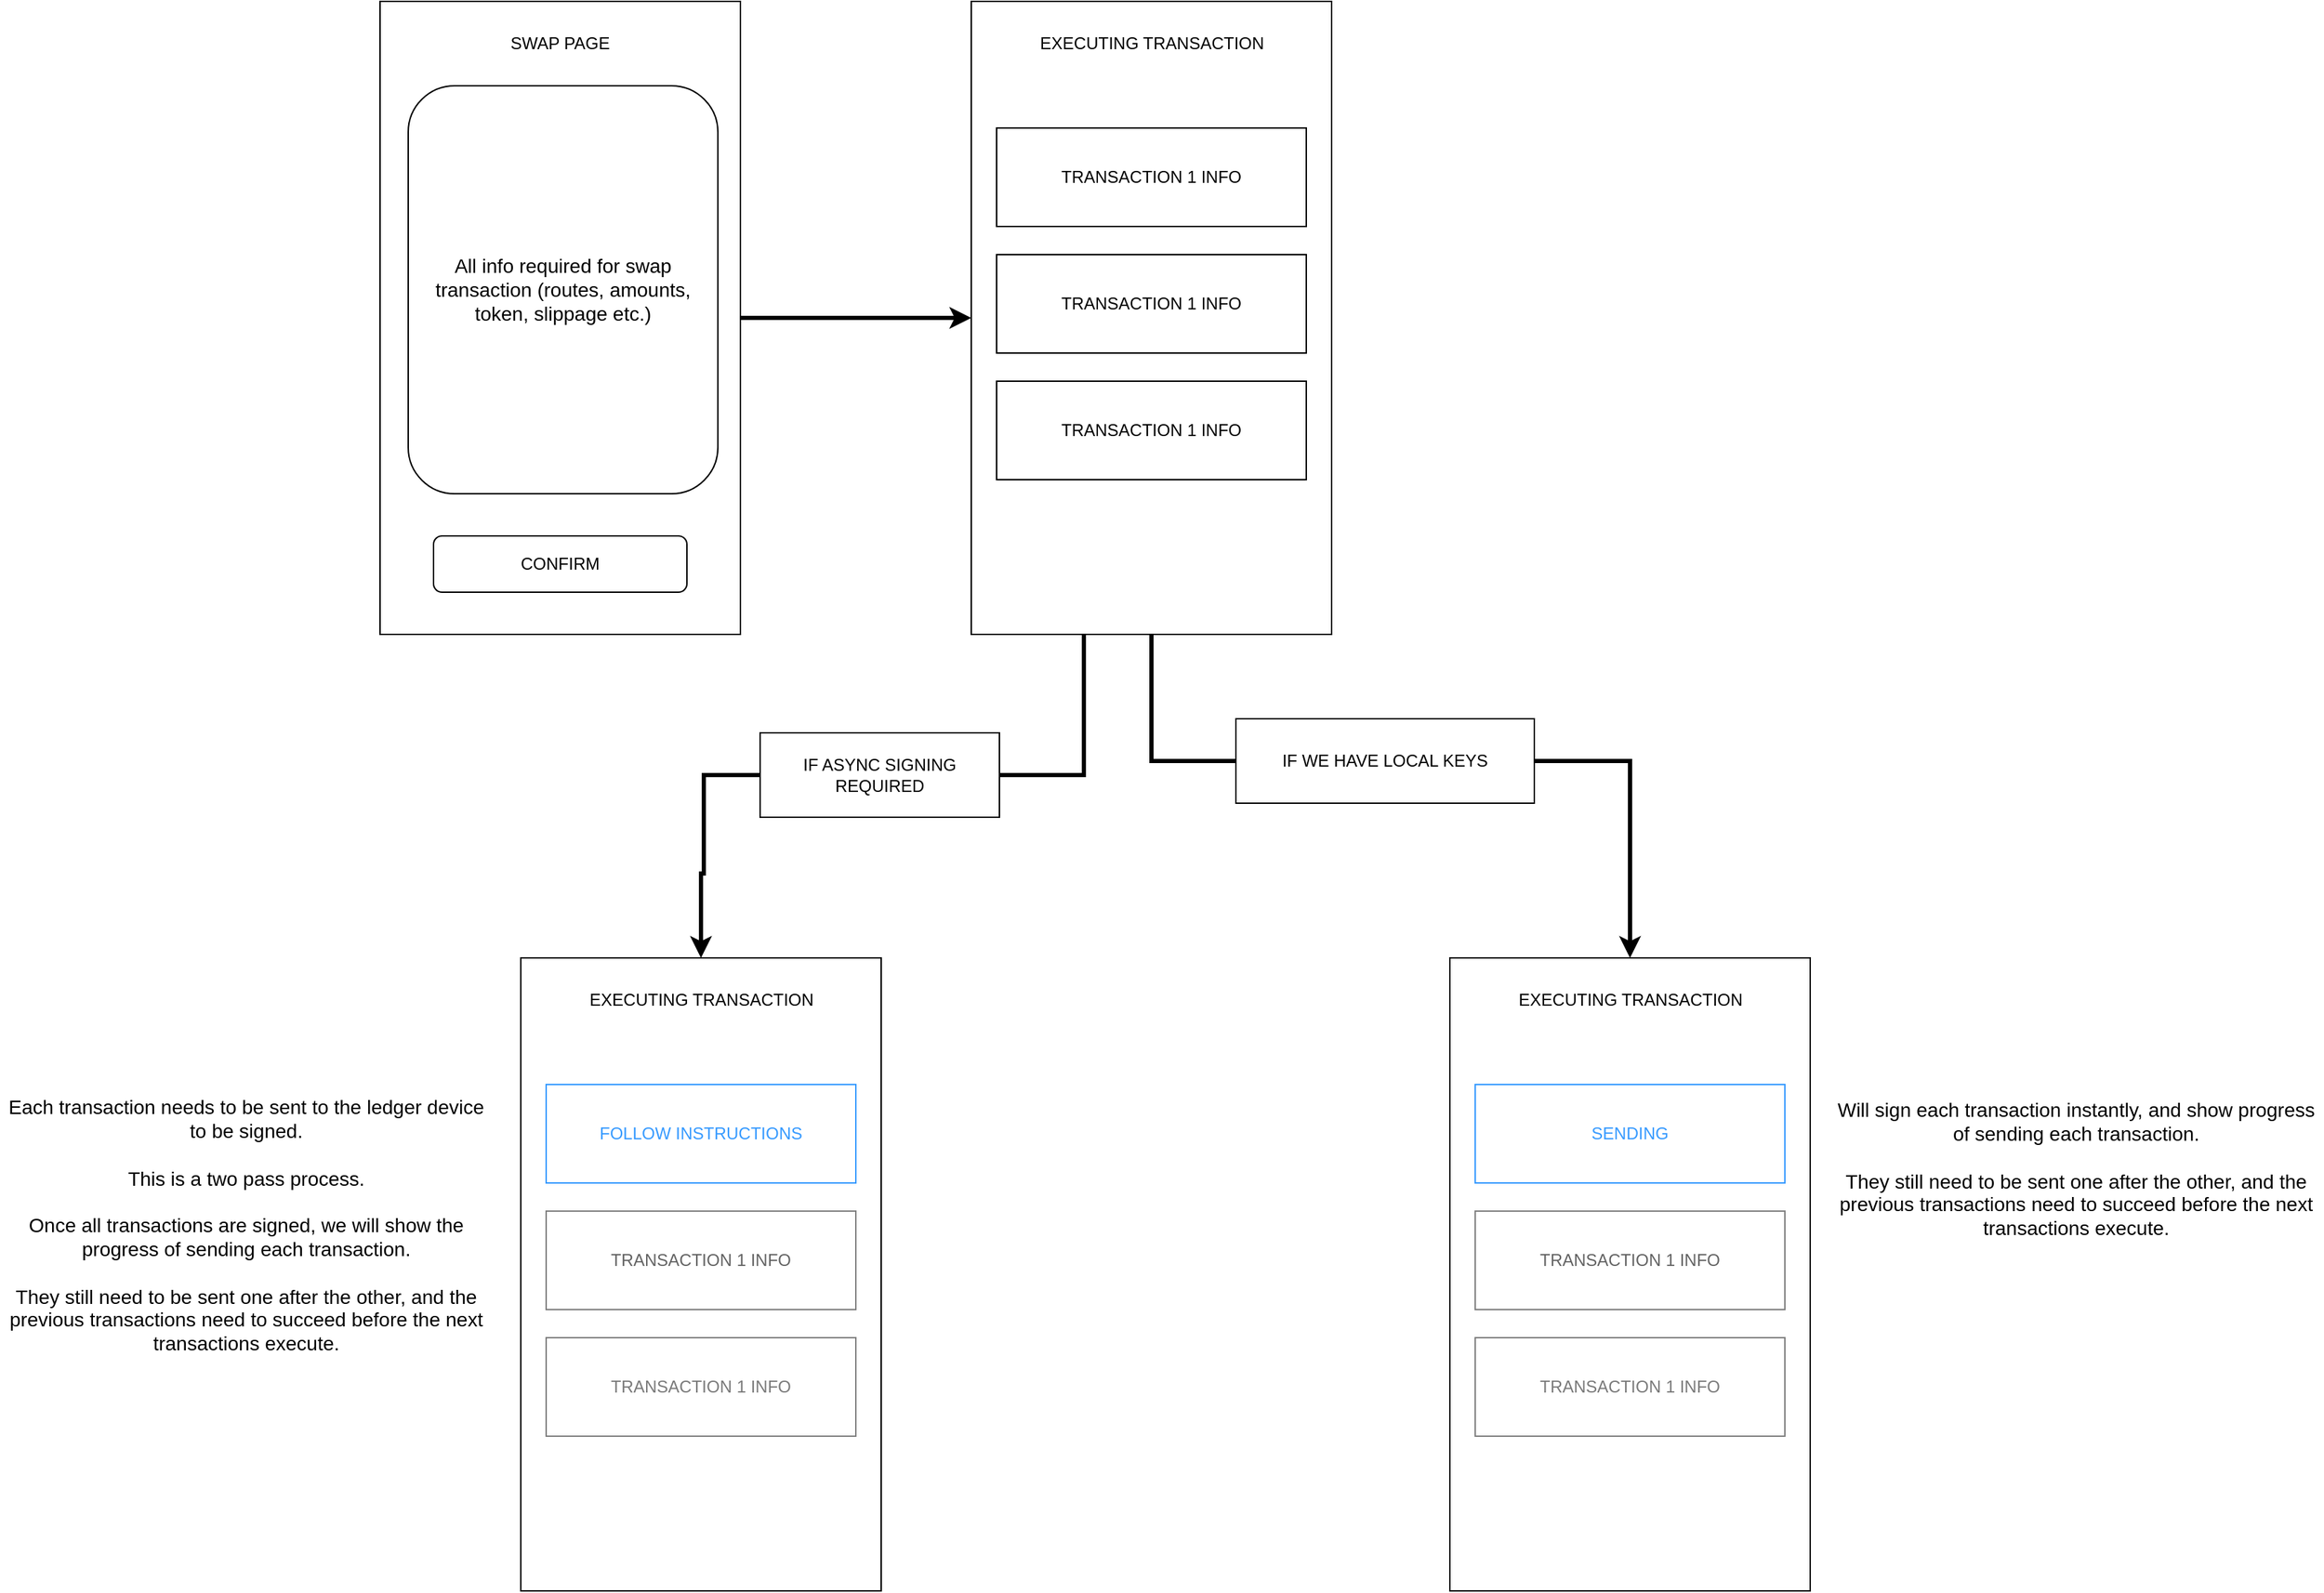 <mxfile version="21.7.5" type="github">
  <diagram name="Page-1" id="jMvBwKXQXgmPlUqAwVqj">
    <mxGraphModel dx="1509" dy="829" grid="1" gridSize="10" guides="1" tooltips="1" connect="1" arrows="1" fold="1" page="1" pageScale="1" pageWidth="2500" pageHeight="2500" math="0" shadow="0">
      <root>
        <mxCell id="0" />
        <mxCell id="1" parent="0" />
        <mxCell id="Cc6b_Gd7kmWtDqYYJVOB-18" style="edgeStyle=orthogonalEdgeStyle;rounded=0;orthogonalLoop=1;jettySize=auto;html=1;entryX=0;entryY=0.5;entryDx=0;entryDy=0;strokeWidth=3;" edge="1" parent="1" source="Cc6b_Gd7kmWtDqYYJVOB-2" target="Cc6b_Gd7kmWtDqYYJVOB-5">
          <mxGeometry relative="1" as="geometry" />
        </mxCell>
        <mxCell id="Cc6b_Gd7kmWtDqYYJVOB-2" value="" style="rounded=0;whiteSpace=wrap;html=1;" vertex="1" parent="1">
          <mxGeometry x="560" y="140" width="256" height="450" as="geometry" />
        </mxCell>
        <mxCell id="Cc6b_Gd7kmWtDqYYJVOB-3" value="SWAP PAGE" style="text;html=1;strokeColor=none;fillColor=none;align=center;verticalAlign=middle;whiteSpace=wrap;rounded=0;" vertex="1" parent="1">
          <mxGeometry x="637" y="150" width="102" height="40" as="geometry" />
        </mxCell>
        <mxCell id="Cc6b_Gd7kmWtDqYYJVOB-4" value="CONFIRM" style="rounded=1;whiteSpace=wrap;html=1;" vertex="1" parent="1">
          <mxGeometry x="598" y="520" width="180" height="40" as="geometry" />
        </mxCell>
        <mxCell id="Cc6b_Gd7kmWtDqYYJVOB-16" style="edgeStyle=orthogonalEdgeStyle;rounded=0;orthogonalLoop=1;jettySize=auto;html=1;entryX=0.5;entryY=0;entryDx=0;entryDy=0;strokeWidth=3;" edge="1" parent="1" source="Cc6b_Gd7kmWtDqYYJVOB-28" target="Cc6b_Gd7kmWtDqYYJVOB-10">
          <mxGeometry relative="1" as="geometry">
            <Array as="points">
              <mxPoint x="790" y="690" />
              <mxPoint x="790" y="760" />
              <mxPoint x="788" y="760" />
            </Array>
          </mxGeometry>
        </mxCell>
        <mxCell id="Cc6b_Gd7kmWtDqYYJVOB-24" style="edgeStyle=orthogonalEdgeStyle;rounded=0;orthogonalLoop=1;jettySize=auto;html=1;entryX=0.5;entryY=0;entryDx=0;entryDy=0;strokeWidth=3;" edge="1" parent="1" source="Cc6b_Gd7kmWtDqYYJVOB-5" target="Cc6b_Gd7kmWtDqYYJVOB-19">
          <mxGeometry relative="1" as="geometry">
            <Array as="points">
              <mxPoint x="1108" y="680" />
              <mxPoint x="1448" y="680" />
            </Array>
          </mxGeometry>
        </mxCell>
        <mxCell id="Cc6b_Gd7kmWtDqYYJVOB-5" value="" style="rounded=0;whiteSpace=wrap;html=1;" vertex="1" parent="1">
          <mxGeometry x="980" y="140" width="256" height="450" as="geometry" />
        </mxCell>
        <mxCell id="Cc6b_Gd7kmWtDqYYJVOB-6" value="TRANSACTION 1 INFO" style="rounded=0;whiteSpace=wrap;html=1;" vertex="1" parent="1">
          <mxGeometry x="998" y="230" width="220" height="70" as="geometry" />
        </mxCell>
        <mxCell id="Cc6b_Gd7kmWtDqYYJVOB-7" value="EXECUTING TRANSACTION" style="text;html=1;strokeColor=none;fillColor=none;align=center;verticalAlign=middle;whiteSpace=wrap;rounded=0;" vertex="1" parent="1">
          <mxGeometry x="1006.5" y="150" width="203" height="40" as="geometry" />
        </mxCell>
        <mxCell id="Cc6b_Gd7kmWtDqYYJVOB-8" value="TRANSACTION 1 INFO" style="rounded=0;whiteSpace=wrap;html=1;" vertex="1" parent="1">
          <mxGeometry x="998" y="320" width="220" height="70" as="geometry" />
        </mxCell>
        <mxCell id="Cc6b_Gd7kmWtDqYYJVOB-9" value="TRANSACTION 1 INFO" style="rounded=0;whiteSpace=wrap;html=1;" vertex="1" parent="1">
          <mxGeometry x="998" y="410" width="220" height="70" as="geometry" />
        </mxCell>
        <mxCell id="Cc6b_Gd7kmWtDqYYJVOB-10" value="" style="rounded=0;whiteSpace=wrap;html=1;" vertex="1" parent="1">
          <mxGeometry x="660" y="820" width="256" height="450" as="geometry" />
        </mxCell>
        <mxCell id="Cc6b_Gd7kmWtDqYYJVOB-11" value="&lt;font color=&quot;#369aff&quot;&gt;FOLLOW INSTRUCTIONS&lt;/font&gt;" style="rounded=0;whiteSpace=wrap;html=1;strokeColor=#369AFF;" vertex="1" parent="1">
          <mxGeometry x="678" y="910" width="220" height="70" as="geometry" />
        </mxCell>
        <mxCell id="Cc6b_Gd7kmWtDqYYJVOB-12" value="EXECUTING TRANSACTION" style="text;html=1;strokeColor=none;fillColor=none;align=center;verticalAlign=middle;whiteSpace=wrap;rounded=0;" vertex="1" parent="1">
          <mxGeometry x="686.5" y="830" width="203" height="40" as="geometry" />
        </mxCell>
        <mxCell id="Cc6b_Gd7kmWtDqYYJVOB-13" value="&lt;font color=&quot;#636363&quot;&gt;TRANSACTION 1 INFO&lt;/font&gt;" style="rounded=0;whiteSpace=wrap;html=1;fillColor=default;opacity=50;" vertex="1" parent="1">
          <mxGeometry x="678" y="1000" width="220" height="70" as="geometry" />
        </mxCell>
        <mxCell id="Cc6b_Gd7kmWtDqYYJVOB-14" value="&lt;font color=&quot;#7a7a7a&quot;&gt;TRANSACTION 1 INFO&lt;/font&gt;" style="rounded=0;whiteSpace=wrap;html=1;fillColor=default;opacity=50;" vertex="1" parent="1">
          <mxGeometry x="678" y="1090" width="220" height="70" as="geometry" />
        </mxCell>
        <mxCell id="Cc6b_Gd7kmWtDqYYJVOB-15" value="&lt;font style=&quot;font-size: 14px;&quot;&gt;All info required for swap transaction (routes, amounts, token, slippage etc.)&lt;/font&gt;" style="rounded=1;whiteSpace=wrap;html=1;" vertex="1" parent="1">
          <mxGeometry x="580" y="200" width="220" height="290" as="geometry" />
        </mxCell>
        <mxCell id="Cc6b_Gd7kmWtDqYYJVOB-19" value="" style="rounded=0;whiteSpace=wrap;html=1;" vertex="1" parent="1">
          <mxGeometry x="1320" y="820" width="256" height="450" as="geometry" />
        </mxCell>
        <mxCell id="Cc6b_Gd7kmWtDqYYJVOB-20" value="&lt;font color=&quot;#369aff&quot;&gt;SENDING&lt;/font&gt;" style="rounded=0;whiteSpace=wrap;html=1;strokeColor=#369AFF;" vertex="1" parent="1">
          <mxGeometry x="1338" y="910" width="220" height="70" as="geometry" />
        </mxCell>
        <mxCell id="Cc6b_Gd7kmWtDqYYJVOB-21" value="EXECUTING TRANSACTION" style="text;html=1;strokeColor=none;fillColor=none;align=center;verticalAlign=middle;whiteSpace=wrap;rounded=0;" vertex="1" parent="1">
          <mxGeometry x="1346.5" y="830" width="203" height="40" as="geometry" />
        </mxCell>
        <mxCell id="Cc6b_Gd7kmWtDqYYJVOB-22" value="&lt;font color=&quot;#636363&quot;&gt;TRANSACTION 1 INFO&lt;/font&gt;" style="rounded=0;whiteSpace=wrap;html=1;fillColor=default;opacity=50;" vertex="1" parent="1">
          <mxGeometry x="1338" y="1000" width="220" height="70" as="geometry" />
        </mxCell>
        <mxCell id="Cc6b_Gd7kmWtDqYYJVOB-23" value="&lt;font color=&quot;#7a7a7a&quot;&gt;TRANSACTION 1 INFO&lt;/font&gt;" style="rounded=0;whiteSpace=wrap;html=1;fillColor=default;opacity=50;" vertex="1" parent="1">
          <mxGeometry x="1338" y="1090" width="220" height="70" as="geometry" />
        </mxCell>
        <mxCell id="Cc6b_Gd7kmWtDqYYJVOB-26" value="&lt;font style=&quot;font-size: 14px;&quot;&gt;Will sign each transaction instantly, and show progress of sending each transaction.&lt;br&gt;&lt;br&gt;They still need to be sent one after the other, and the previous transactions need to succeed before the next transactions execute.&lt;/font&gt;" style="text;html=1;strokeColor=none;fillColor=none;align=center;verticalAlign=middle;whiteSpace=wrap;rounded=0;" vertex="1" parent="1">
          <mxGeometry x="1590" y="870" width="350" height="199" as="geometry" />
        </mxCell>
        <mxCell id="Cc6b_Gd7kmWtDqYYJVOB-27" value="&lt;font style=&quot;font-size: 14px;&quot;&gt;Each transaction needs to be sent to the ledger device to be signed.&lt;br&gt;&lt;br&gt;This is a two pass process.&lt;br&gt;&lt;br&gt;Once all transactions are signed, we will show the progress of sending each transaction.&lt;br&gt;&lt;br&gt;They still need to be sent one after the other, and the previous transactions need to succeed before the next transactions execute.&lt;/font&gt;" style="text;html=1;strokeColor=none;fillColor=none;align=center;verticalAlign=middle;whiteSpace=wrap;rounded=0;" vertex="1" parent="1">
          <mxGeometry x="290" y="910" width="350" height="199" as="geometry" />
        </mxCell>
        <mxCell id="Cc6b_Gd7kmWtDqYYJVOB-29" value="" style="edgeStyle=orthogonalEdgeStyle;rounded=0;orthogonalLoop=1;jettySize=auto;html=1;entryX=0.5;entryY=0;entryDx=0;entryDy=0;strokeWidth=3;" edge="1" parent="1" source="Cc6b_Gd7kmWtDqYYJVOB-5" target="Cc6b_Gd7kmWtDqYYJVOB-28">
          <mxGeometry relative="1" as="geometry">
            <mxPoint x="1060" y="590" as="sourcePoint" />
            <mxPoint x="788" y="820" as="targetPoint" />
            <Array as="points">
              <mxPoint x="1060" y="690" />
            </Array>
          </mxGeometry>
        </mxCell>
        <mxCell id="Cc6b_Gd7kmWtDqYYJVOB-28" value="IF ASYNC SIGNING REQUIRED" style="rounded=0;whiteSpace=wrap;html=1;" vertex="1" parent="1">
          <mxGeometry x="830" y="660" width="170" height="60" as="geometry" />
        </mxCell>
        <mxCell id="Cc6b_Gd7kmWtDqYYJVOB-30" value="IF WE HAVE LOCAL KEYS" style="rounded=0;whiteSpace=wrap;html=1;" vertex="1" parent="1">
          <mxGeometry x="1168" y="650" width="212" height="60" as="geometry" />
        </mxCell>
      </root>
    </mxGraphModel>
  </diagram>
</mxfile>
